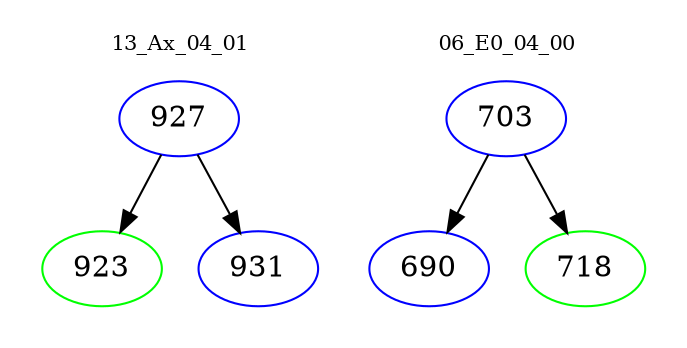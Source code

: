 digraph{
subgraph cluster_0 {
color = white
label = "13_Ax_04_01";
fontsize=10;
T0_927 [label="927", color="blue"]
T0_927 -> T0_923 [color="black"]
T0_923 [label="923", color="green"]
T0_927 -> T0_931 [color="black"]
T0_931 [label="931", color="blue"]
}
subgraph cluster_1 {
color = white
label = "06_E0_04_00";
fontsize=10;
T1_703 [label="703", color="blue"]
T1_703 -> T1_690 [color="black"]
T1_690 [label="690", color="blue"]
T1_703 -> T1_718 [color="black"]
T1_718 [label="718", color="green"]
}
}
